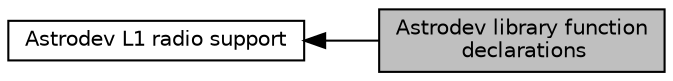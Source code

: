 digraph "Astrodev library function declarations"
{
  edge [fontname="Helvetica",fontsize="10",labelfontname="Helvetica",labelfontsize="10"];
  node [fontname="Helvetica",fontsize="10",shape=record];
  rankdir=LR;
  Node0 [label="Astrodev library function\l declarations",height=0.2,width=0.4,color="black", fillcolor="grey75", style="filled", fontcolor="black"];
  Node1 [label="Astrodev L1 radio support",height=0.2,width=0.4,color="black", fillcolor="white", style="filled",URL="$group__astrodev.html"];
  Node1->Node0 [shape=plaintext, dir="back", style="solid"];
}
